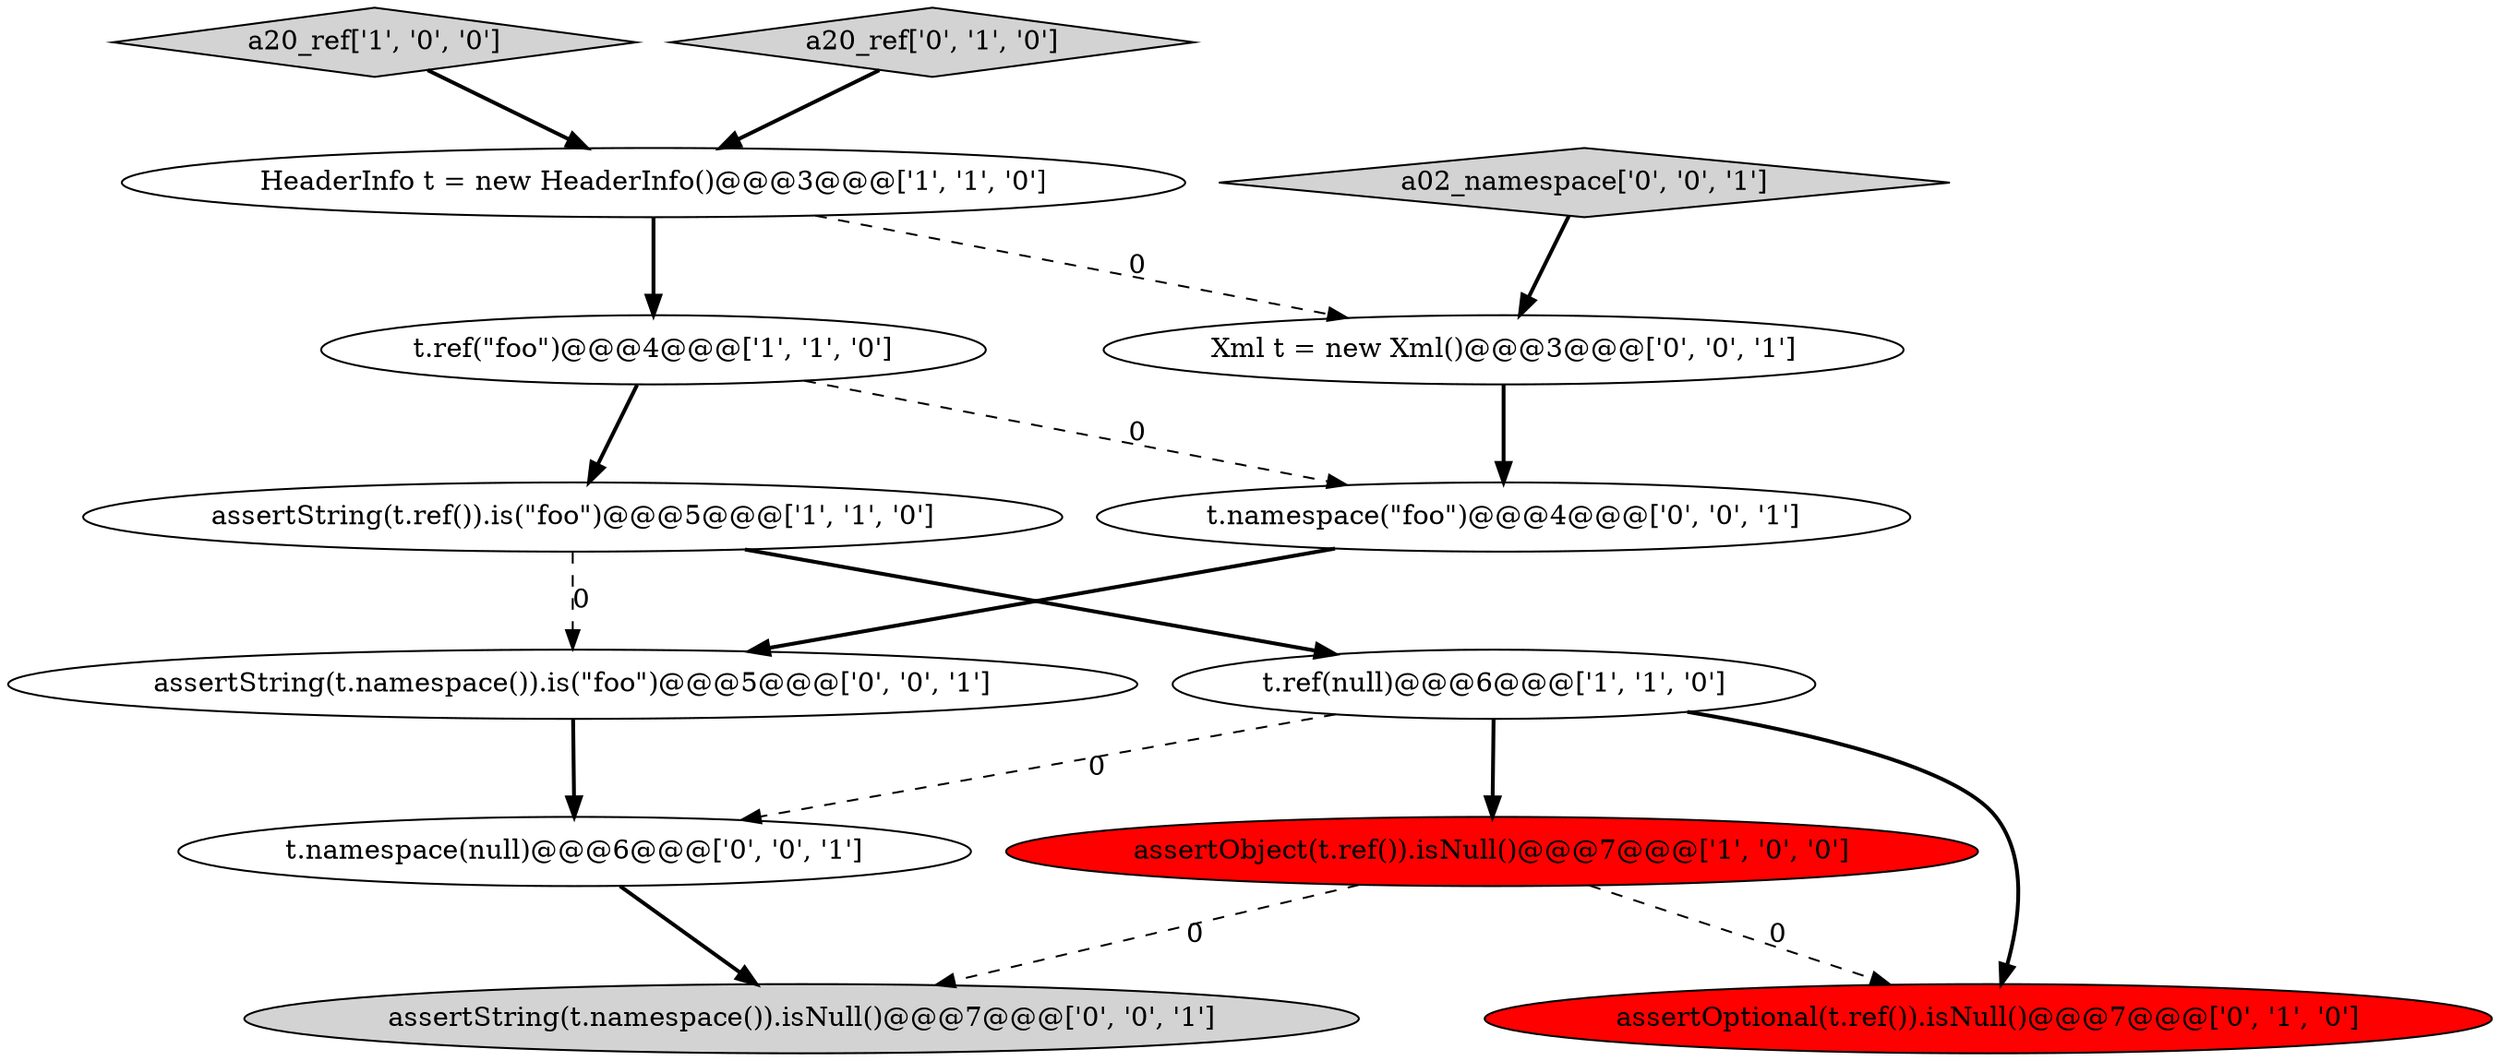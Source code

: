 digraph {
2 [style = filled, label = "a20_ref['1', '0', '0']", fillcolor = lightgray, shape = diamond image = "AAA0AAABBB1BBB"];
8 [style = filled, label = "a02_namespace['0', '0', '1']", fillcolor = lightgray, shape = diamond image = "AAA0AAABBB3BBB"];
6 [style = filled, label = "a20_ref['0', '1', '0']", fillcolor = lightgray, shape = diamond image = "AAA0AAABBB2BBB"];
13 [style = filled, label = "Xml t = new Xml()@@@3@@@['0', '0', '1']", fillcolor = white, shape = ellipse image = "AAA0AAABBB3BBB"];
4 [style = filled, label = "assertString(t.ref()).is(\"foo\")@@@5@@@['1', '1', '0']", fillcolor = white, shape = ellipse image = "AAA0AAABBB1BBB"];
10 [style = filled, label = "t.namespace(\"foo\")@@@4@@@['0', '0', '1']", fillcolor = white, shape = ellipse image = "AAA0AAABBB3BBB"];
1 [style = filled, label = "t.ref(null)@@@6@@@['1', '1', '0']", fillcolor = white, shape = ellipse image = "AAA0AAABBB1BBB"];
7 [style = filled, label = "assertOptional(t.ref()).isNull()@@@7@@@['0', '1', '0']", fillcolor = red, shape = ellipse image = "AAA1AAABBB2BBB"];
11 [style = filled, label = "assertString(t.namespace()).is(\"foo\")@@@5@@@['0', '0', '1']", fillcolor = white, shape = ellipse image = "AAA0AAABBB3BBB"];
3 [style = filled, label = "HeaderInfo t = new HeaderInfo()@@@3@@@['1', '1', '0']", fillcolor = white, shape = ellipse image = "AAA0AAABBB1BBB"];
12 [style = filled, label = "assertString(t.namespace()).isNull()@@@7@@@['0', '0', '1']", fillcolor = lightgray, shape = ellipse image = "AAA0AAABBB3BBB"];
5 [style = filled, label = "assertObject(t.ref()).isNull()@@@7@@@['1', '0', '0']", fillcolor = red, shape = ellipse image = "AAA1AAABBB1BBB"];
9 [style = filled, label = "t.namespace(null)@@@6@@@['0', '0', '1']", fillcolor = white, shape = ellipse image = "AAA0AAABBB3BBB"];
0 [style = filled, label = "t.ref(\"foo\")@@@4@@@['1', '1', '0']", fillcolor = white, shape = ellipse image = "AAA0AAABBB1BBB"];
1->5 [style = bold, label=""];
13->10 [style = bold, label=""];
6->3 [style = bold, label=""];
1->9 [style = dashed, label="0"];
4->1 [style = bold, label=""];
5->12 [style = dashed, label="0"];
9->12 [style = bold, label=""];
4->11 [style = dashed, label="0"];
5->7 [style = dashed, label="0"];
8->13 [style = bold, label=""];
11->9 [style = bold, label=""];
0->4 [style = bold, label=""];
3->13 [style = dashed, label="0"];
1->7 [style = bold, label=""];
0->10 [style = dashed, label="0"];
3->0 [style = bold, label=""];
2->3 [style = bold, label=""];
10->11 [style = bold, label=""];
}
